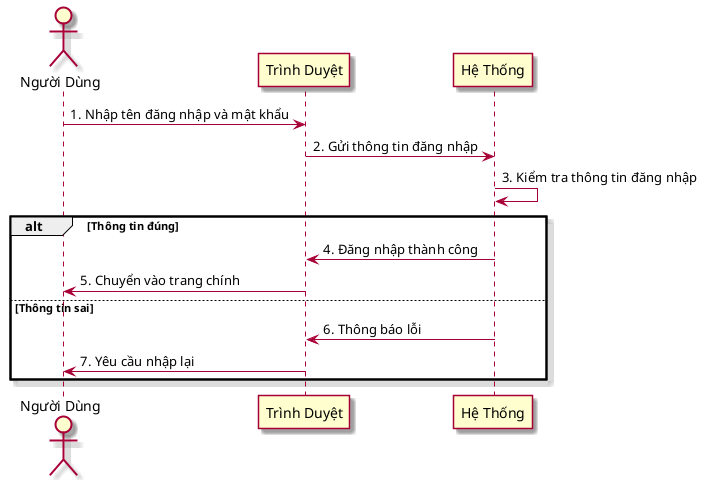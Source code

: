 @startuml "Login"
skin rose
actor "Người Dùng" as User
participant "Trình Duyệt" as Browser
participant "Hệ Thống" as Server

User -> Browser: 1. Nhập tên đăng nhập và mật khẩu
Browser -> Server: 2. Gửi thông tin đăng nhập
Server -> Server: 3. Kiểm tra thông tin đăng nhập
alt Thông tin đúng
    Server -> Browser: 4. Đăng nhập thành công
    Browser -> User: 5. Chuyển vào trang chính
else Thông tin sai
    Server -> Browser: 6. Thông báo lỗi
    Browser -> User: 7. Yêu cầu nhập lại
end